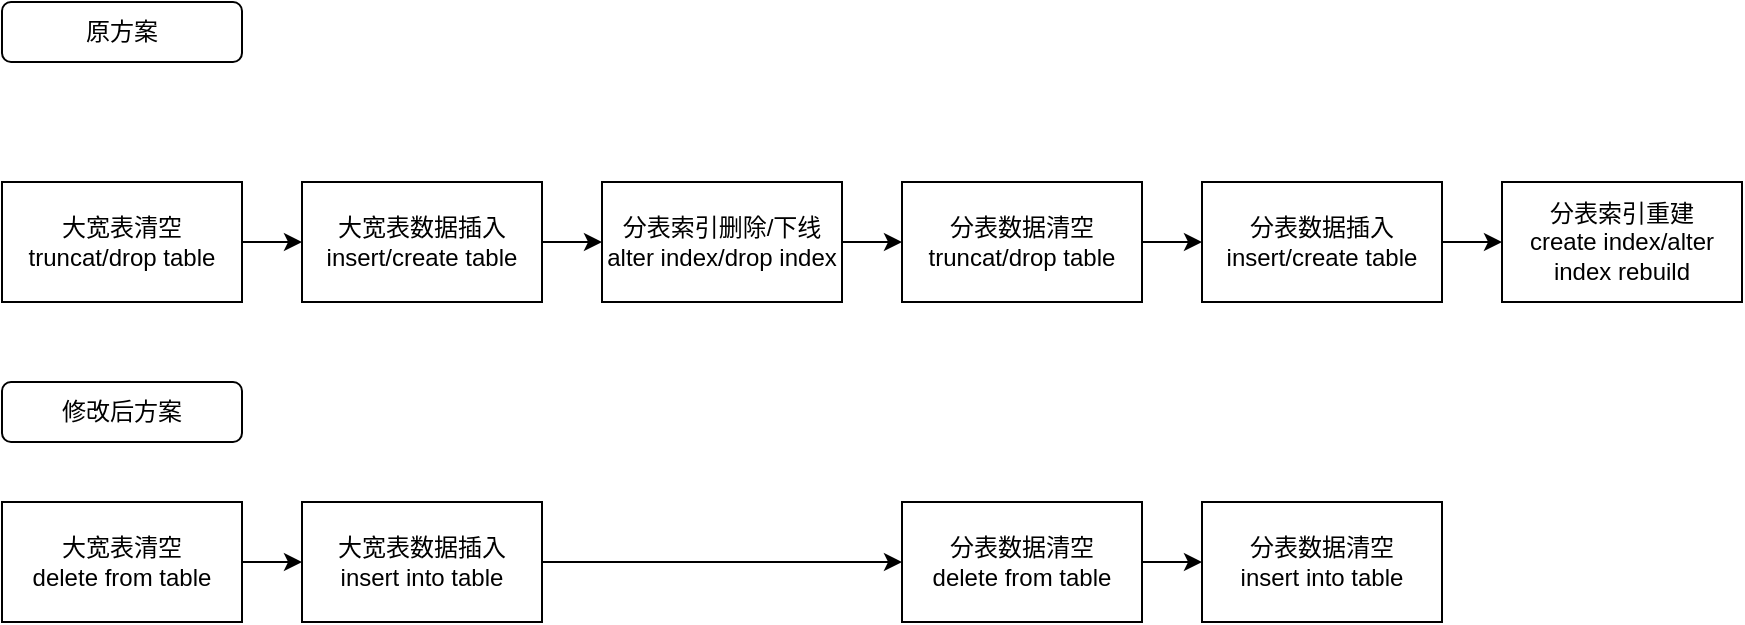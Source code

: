 <mxfile version="20.3.6" type="github">
  <diagram id="nOM_qMWvI7SmRG-4jjiQ" name="第 1 页">
    <mxGraphModel dx="1210" dy="1161" grid="1" gridSize="10" guides="1" tooltips="1" connect="1" arrows="1" fold="1" page="1" pageScale="1" pageWidth="850" pageHeight="1100" math="0" shadow="0">
      <root>
        <mxCell id="0" />
        <mxCell id="1" parent="0" />
        <mxCell id="yaBNe6Gv_1-j6mTm1Kx--7" style="edgeStyle=orthogonalEdgeStyle;rounded=0;orthogonalLoop=1;jettySize=auto;html=1;exitX=1;exitY=0.5;exitDx=0;exitDy=0;" edge="1" parent="1" source="yaBNe6Gv_1-j6mTm1Kx--1" target="yaBNe6Gv_1-j6mTm1Kx--2">
          <mxGeometry relative="1" as="geometry" />
        </mxCell>
        <mxCell id="yaBNe6Gv_1-j6mTm1Kx--1" value="大宽表清空&lt;br&gt;truncat/drop table" style="rounded=0;whiteSpace=wrap;html=1;" vertex="1" parent="1">
          <mxGeometry x="10" y="520" width="120" height="60" as="geometry" />
        </mxCell>
        <mxCell id="yaBNe6Gv_1-j6mTm1Kx--8" style="edgeStyle=orthogonalEdgeStyle;rounded=0;orthogonalLoop=1;jettySize=auto;html=1;exitX=1;exitY=0.5;exitDx=0;exitDy=0;entryX=0;entryY=0.5;entryDx=0;entryDy=0;" edge="1" parent="1" source="yaBNe6Gv_1-j6mTm1Kx--2" target="yaBNe6Gv_1-j6mTm1Kx--3">
          <mxGeometry relative="1" as="geometry" />
        </mxCell>
        <mxCell id="yaBNe6Gv_1-j6mTm1Kx--2" value="大宽表数据插入&lt;br&gt;insert/create table" style="rounded=0;whiteSpace=wrap;html=1;" vertex="1" parent="1">
          <mxGeometry x="160" y="520" width="120" height="60" as="geometry" />
        </mxCell>
        <mxCell id="yaBNe6Gv_1-j6mTm1Kx--9" style="edgeStyle=orthogonalEdgeStyle;rounded=0;orthogonalLoop=1;jettySize=auto;html=1;exitX=1;exitY=0.5;exitDx=0;exitDy=0;entryX=0;entryY=0.5;entryDx=0;entryDy=0;" edge="1" parent="1" source="yaBNe6Gv_1-j6mTm1Kx--3" target="yaBNe6Gv_1-j6mTm1Kx--5">
          <mxGeometry relative="1" as="geometry" />
        </mxCell>
        <mxCell id="yaBNe6Gv_1-j6mTm1Kx--3" value="分表索引删除/下线&lt;br&gt;alter index/drop index" style="rounded=0;whiteSpace=wrap;html=1;" vertex="1" parent="1">
          <mxGeometry x="310" y="520" width="120" height="60" as="geometry" />
        </mxCell>
        <mxCell id="yaBNe6Gv_1-j6mTm1Kx--4" value="分表数据插入&lt;br&gt;insert/create table" style="rounded=0;whiteSpace=wrap;html=1;" vertex="1" parent="1">
          <mxGeometry x="610" y="520" width="120" height="60" as="geometry" />
        </mxCell>
        <mxCell id="yaBNe6Gv_1-j6mTm1Kx--5" value="分表数据清空&lt;br&gt;truncat/drop table" style="rounded=0;whiteSpace=wrap;html=1;" vertex="1" parent="1">
          <mxGeometry x="460" y="520" width="120" height="60" as="geometry" />
        </mxCell>
        <mxCell id="yaBNe6Gv_1-j6mTm1Kx--6" value="分表索引重建&lt;br&gt;create index/alter index rebuild" style="rounded=0;whiteSpace=wrap;html=1;" vertex="1" parent="1">
          <mxGeometry x="760" y="520" width="120" height="60" as="geometry" />
        </mxCell>
        <mxCell id="yaBNe6Gv_1-j6mTm1Kx--10" style="edgeStyle=orthogonalEdgeStyle;rounded=0;orthogonalLoop=1;jettySize=auto;html=1;exitX=1;exitY=0.5;exitDx=0;exitDy=0;entryX=0;entryY=0.5;entryDx=0;entryDy=0;" edge="1" parent="1" source="yaBNe6Gv_1-j6mTm1Kx--5" target="yaBNe6Gv_1-j6mTm1Kx--4">
          <mxGeometry relative="1" as="geometry">
            <mxPoint x="500" y="560" as="sourcePoint" />
            <mxPoint x="560" y="560" as="targetPoint" />
          </mxGeometry>
        </mxCell>
        <mxCell id="yaBNe6Gv_1-j6mTm1Kx--11" style="edgeStyle=orthogonalEdgeStyle;rounded=0;orthogonalLoop=1;jettySize=auto;html=1;exitX=1;exitY=0.5;exitDx=0;exitDy=0;" edge="1" parent="1" source="yaBNe6Gv_1-j6mTm1Kx--4" target="yaBNe6Gv_1-j6mTm1Kx--6">
          <mxGeometry relative="1" as="geometry">
            <mxPoint x="850" y="550" as="sourcePoint" />
            <mxPoint x="740" y="560" as="targetPoint" />
          </mxGeometry>
        </mxCell>
        <mxCell id="yaBNe6Gv_1-j6mTm1Kx--12" value="大宽表清空&lt;br&gt;delete from table" style="rounded=0;whiteSpace=wrap;html=1;" vertex="1" parent="1">
          <mxGeometry x="10" y="680" width="120" height="60" as="geometry" />
        </mxCell>
        <mxCell id="yaBNe6Gv_1-j6mTm1Kx--13" value="大宽表数据插入&lt;br&gt;insert into table" style="rounded=0;whiteSpace=wrap;html=1;" vertex="1" parent="1">
          <mxGeometry x="160" y="680" width="120" height="60" as="geometry" />
        </mxCell>
        <mxCell id="yaBNe6Gv_1-j6mTm1Kx--14" style="edgeStyle=orthogonalEdgeStyle;rounded=0;orthogonalLoop=1;jettySize=auto;html=1;exitX=1;exitY=0.5;exitDx=0;exitDy=0;entryX=0;entryY=0.5;entryDx=0;entryDy=0;" edge="1" parent="1" source="yaBNe6Gv_1-j6mTm1Kx--12" target="yaBNe6Gv_1-j6mTm1Kx--13">
          <mxGeometry relative="1" as="geometry">
            <mxPoint x="140" y="580" as="sourcePoint" />
            <mxPoint x="190" y="710" as="targetPoint" />
          </mxGeometry>
        </mxCell>
        <mxCell id="yaBNe6Gv_1-j6mTm1Kx--15" value="分表数据清空&lt;br&gt;delete from table" style="rounded=0;whiteSpace=wrap;html=1;" vertex="1" parent="1">
          <mxGeometry x="460" y="680" width="120" height="60" as="geometry" />
        </mxCell>
        <mxCell id="yaBNe6Gv_1-j6mTm1Kx--16" value="" style="endArrow=classic;html=1;rounded=0;exitX=1;exitY=0.5;exitDx=0;exitDy=0;entryX=0;entryY=0.5;entryDx=0;entryDy=0;" edge="1" parent="1" source="yaBNe6Gv_1-j6mTm1Kx--13" target="yaBNe6Gv_1-j6mTm1Kx--15">
          <mxGeometry width="50" height="50" relative="1" as="geometry">
            <mxPoint x="570" y="590" as="sourcePoint" />
            <mxPoint x="620" y="540" as="targetPoint" />
          </mxGeometry>
        </mxCell>
        <mxCell id="yaBNe6Gv_1-j6mTm1Kx--17" value="分表数据清空&lt;br&gt;insert into table" style="rounded=0;whiteSpace=wrap;html=1;" vertex="1" parent="1">
          <mxGeometry x="610" y="680" width="120" height="60" as="geometry" />
        </mxCell>
        <mxCell id="yaBNe6Gv_1-j6mTm1Kx--18" style="edgeStyle=orthogonalEdgeStyle;rounded=0;orthogonalLoop=1;jettySize=auto;html=1;exitX=1;exitY=0.5;exitDx=0;exitDy=0;entryX=0;entryY=0.5;entryDx=0;entryDy=0;" edge="1" parent="1" source="yaBNe6Gv_1-j6mTm1Kx--15" target="yaBNe6Gv_1-j6mTm1Kx--17">
          <mxGeometry relative="1" as="geometry">
            <mxPoint x="680" y="560" as="sourcePoint" />
            <mxPoint x="740" y="560" as="targetPoint" />
          </mxGeometry>
        </mxCell>
        <mxCell id="yaBNe6Gv_1-j6mTm1Kx--19" value="原方案" style="rounded=1;whiteSpace=wrap;html=1;" vertex="1" parent="1">
          <mxGeometry x="10" y="430" width="120" height="30" as="geometry" />
        </mxCell>
        <mxCell id="yaBNe6Gv_1-j6mTm1Kx--20" value="修改后方案" style="rounded=1;whiteSpace=wrap;html=1;" vertex="1" parent="1">
          <mxGeometry x="10" y="620" width="120" height="30" as="geometry" />
        </mxCell>
      </root>
    </mxGraphModel>
  </diagram>
</mxfile>
